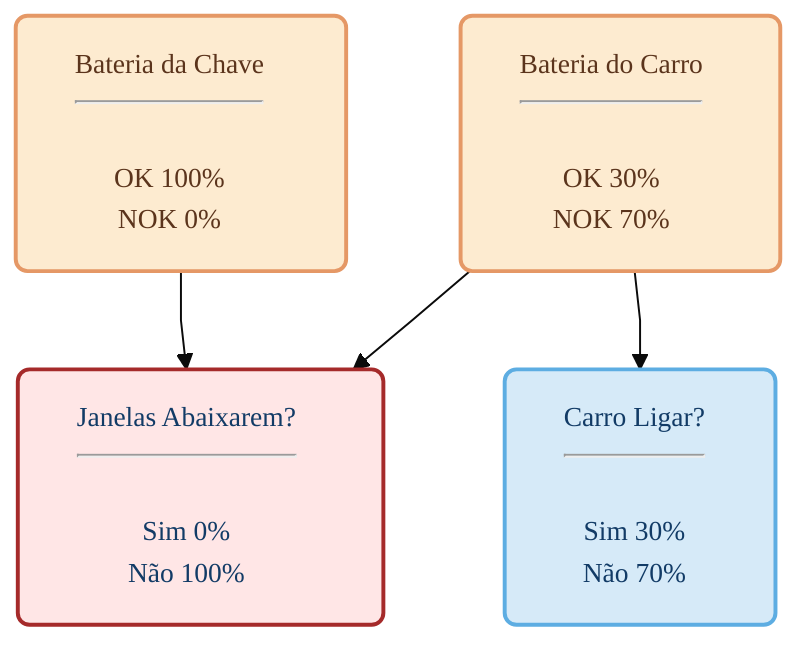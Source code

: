 ---
config:
  theme: base
  themeVariables:
    fontFamily: ''
    fontSize: 14px
  flowchart:
    curve: linear
id: 77f67e7b-edba-4a19-96c5-2f26dc29cb8f
---
flowchart TD
    BCar["`Bateria do Carro <hr>
        OK    30%
        NOK    70%`"]
    BKey["`Bateria da Chave <hr>
        OK    100%
        NOK    0%`"] 
    Windows["`Janelas Abaixarem? <hr>
        Sim     0%
        Não     100%`"]
    Start["`Carro  Ligar? <hr>
        Sim  30%
        Não  70%`"]

    BCar -->Windows & Start
    BKey --> Windows
    BCar:::battery
    Windows:::effect2
    Start:::effect
    BKey:::battery
    classDef battery fill:#FDEBD0,stroke:#E59866,stroke-width:2px,rx:6,ry:6,color:#5B341C
    classDef effect  fill:#D6EAF8,stroke:#5DADE2,stroke-width:2px,rx:6,ry:6,color:#123B66
    classDef effect2  fill:#ffe6e6,stroke:#A52A2A,stroke-width:2px,rx:6,ry:6,color:#123B66